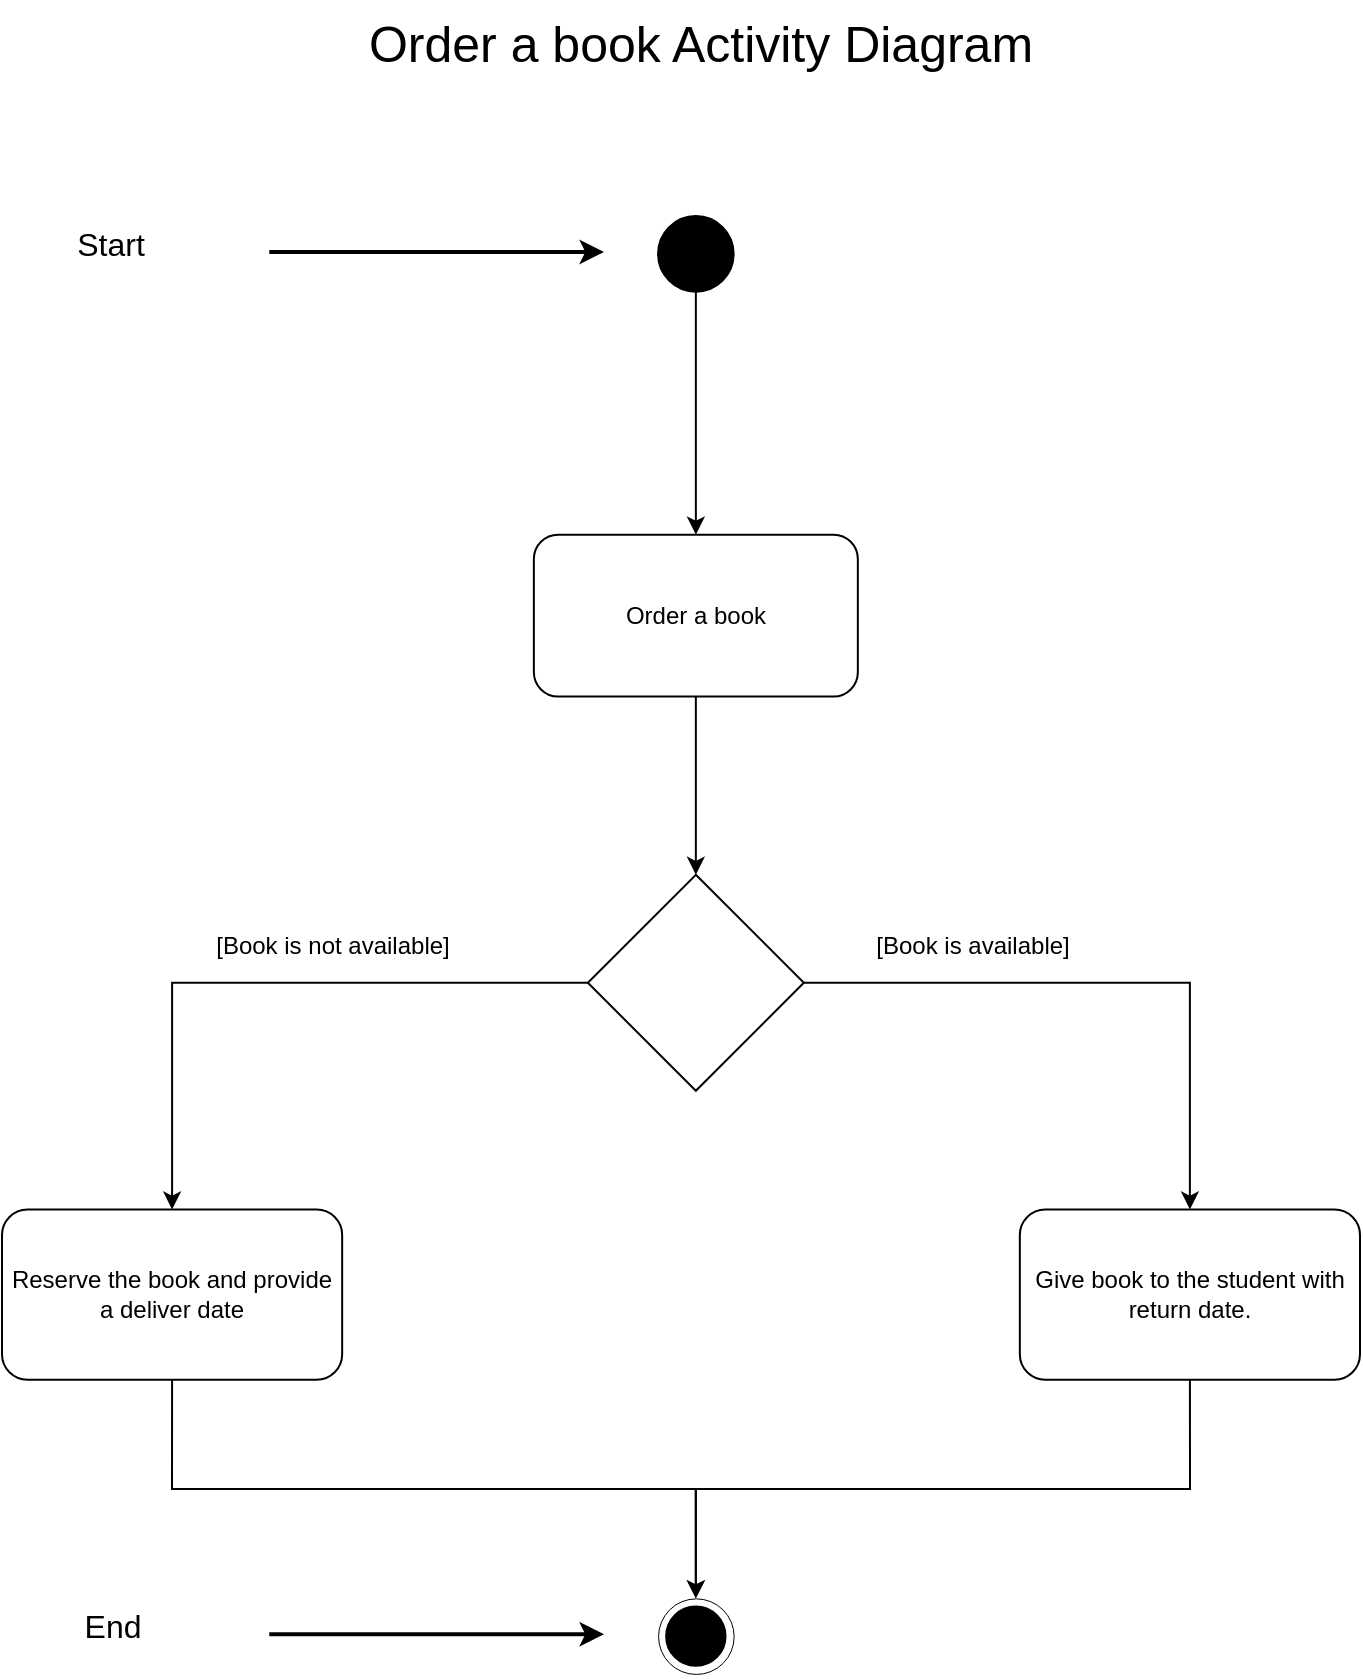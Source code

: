<mxfile version="24.0.4" type="device">
  <diagram name="Page-1" id="6gi42uWLZMOWODTY8Lcy">
    <mxGraphModel dx="1467" dy="2072" grid="0" gridSize="10" guides="1" tooltips="1" connect="1" arrows="1" fold="1" page="1" pageScale="1" pageWidth="827" pageHeight="1169" math="0" shadow="0">
      <root>
        <mxCell id="0" />
        <mxCell id="1" parent="0" />
        <mxCell id="1AMluKKBBbUW0tL9ClhW-52" value="Order a book Activity Diagram" style="text;html=1;align=center;verticalAlign=middle;resizable=0;points=[];autosize=1;strokeColor=none;fillColor=none;fontSize=25;" vertex="1" parent="1">
          <mxGeometry x="243" y="-994" width="350" height="42" as="geometry" />
        </mxCell>
        <mxCell id="1AMluKKBBbUW0tL9ClhW-53" value="" style="group" vertex="1" connectable="0" parent="1">
          <mxGeometry x="69" y="-888" width="679" height="733" as="geometry" />
        </mxCell>
        <mxCell id="1AMluKKBBbUW0tL9ClhW-17" style="edgeStyle=orthogonalEdgeStyle;rounded=0;orthogonalLoop=1;jettySize=auto;html=1;exitX=0.5;exitY=1;exitDx=0;exitDy=0;entryX=0.5;entryY=0;entryDx=0;entryDy=0;" edge="1" parent="1AMluKKBBbUW0tL9ClhW-53" source="1AMluKKBBbUW0tL9ClhW-11" target="1AMluKKBBbUW0tL9ClhW-16">
          <mxGeometry relative="1" as="geometry" />
        </mxCell>
        <mxCell id="1AMluKKBBbUW0tL9ClhW-11" value="" style="ellipse;whiteSpace=wrap;html=1;aspect=fixed;fillColor=#000000;container=0;" vertex="1" parent="1AMluKKBBbUW0tL9ClhW-53">
          <mxGeometry x="328.026" y="2.025" width="37.797" height="37.797" as="geometry" />
        </mxCell>
        <mxCell id="1AMluKKBBbUW0tL9ClhW-19" value="" style="group" vertex="1" connectable="0" parent="1AMluKKBBbUW0tL9ClhW-53">
          <mxGeometry x="265.93" y="161.314" width="161.988" height="80.994" as="geometry" />
        </mxCell>
        <mxCell id="1AMluKKBBbUW0tL9ClhW-16" value="" style="rounded=1;whiteSpace=wrap;html=1;" vertex="1" parent="1AMluKKBBbUW0tL9ClhW-19">
          <mxGeometry width="161.988" height="80.994" as="geometry" />
        </mxCell>
        <mxCell id="1AMluKKBBbUW0tL9ClhW-18" value="Order a book" style="text;html=1;align=center;verticalAlign=middle;whiteSpace=wrap;rounded=0;" vertex="1" parent="1AMluKKBBbUW0tL9ClhW-19">
          <mxGeometry x="22.948" y="6.75" width="116.091" height="67.495" as="geometry" />
        </mxCell>
        <mxCell id="1AMluKKBBbUW0tL9ClhW-21" value="" style="rhombus;whiteSpace=wrap;html=1;" vertex="1" parent="1AMluKKBBbUW0tL9ClhW-53">
          <mxGeometry x="292.928" y="331.402" width="107.992" height="107.993" as="geometry" />
        </mxCell>
        <mxCell id="1AMluKKBBbUW0tL9ClhW-22" style="edgeStyle=orthogonalEdgeStyle;rounded=0;orthogonalLoop=1;jettySize=auto;html=1;exitX=0.5;exitY=1;exitDx=0;exitDy=0;entryX=0.5;entryY=0;entryDx=0;entryDy=0;" edge="1" parent="1AMluKKBBbUW0tL9ClhW-53" source="1AMluKKBBbUW0tL9ClhW-16" target="1AMluKKBBbUW0tL9ClhW-21">
          <mxGeometry relative="1" as="geometry" />
        </mxCell>
        <mxCell id="1AMluKKBBbUW0tL9ClhW-27" value="[Book is available]" style="text;html=1;align=center;verticalAlign=middle;resizable=0;points=[];autosize=1;strokeColor=none;fillColor=none;" vertex="1" parent="1AMluKKBBbUW0tL9ClhW-53">
          <mxGeometry x="427.918" y="354.351" width="115" height="26" as="geometry" />
        </mxCell>
        <mxCell id="1AMluKKBBbUW0tL9ClhW-28" value="[Book is not available]" style="text;html=1;align=center;verticalAlign=middle;resizable=0;points=[];autosize=1;strokeColor=none;fillColor=none;" vertex="1" parent="1AMluKKBBbUW0tL9ClhW-53">
          <mxGeometry x="97.193" y="354.351" width="135" height="26" as="geometry" />
        </mxCell>
        <mxCell id="1AMluKKBBbUW0tL9ClhW-35" value="" style="group" vertex="1" connectable="0" parent="1AMluKKBBbUW0tL9ClhW-53">
          <mxGeometry x="328.026" y="693.178" width="37.797" height="37.797" as="geometry" />
        </mxCell>
        <mxCell id="1AMluKKBBbUW0tL9ClhW-29" value="" style="ellipse;whiteSpace=wrap;html=1;aspect=fixed;fillColor=none;container=0;strokeWidth=0.5;" vertex="1" parent="1AMluKKBBbUW0tL9ClhW-35">
          <mxGeometry width="37.797" height="37.797" as="geometry" />
        </mxCell>
        <mxCell id="1AMluKKBBbUW0tL9ClhW-34" value="" style="ellipse;whiteSpace=wrap;html=1;aspect=fixed;fillColor=#000000;container=0;" vertex="1" parent="1AMluKKBBbUW0tL9ClhW-35">
          <mxGeometry x="4.05" y="4.05" width="29.698" height="29.698" as="geometry" />
        </mxCell>
        <mxCell id="1AMluKKBBbUW0tL9ClhW-40" value="" style="edgeStyle=orthogonalEdgeStyle;rounded=0;orthogonalLoop=1;jettySize=auto;html=1;exitX=0;exitY=0.5;exitDx=0;exitDy=0;" edge="1" parent="1AMluKKBBbUW0tL9ClhW-53" source="1AMluKKBBbUW0tL9ClhW-21" target="1AMluKKBBbUW0tL9ClhW-39">
          <mxGeometry relative="1" as="geometry">
            <mxPoint x="82.348" y="501.072" as="targetPoint" />
            <mxPoint x="292.928" y="385.399" as="sourcePoint" />
          </mxGeometry>
        </mxCell>
        <mxCell id="1AMluKKBBbUW0tL9ClhW-45" style="edgeStyle=orthogonalEdgeStyle;rounded=0;orthogonalLoop=1;jettySize=auto;html=1;exitX=0.5;exitY=1;exitDx=0;exitDy=0;entryX=0.5;entryY=0;entryDx=0;entryDy=0;" edge="1" parent="1AMluKKBBbUW0tL9ClhW-53" source="1AMluKKBBbUW0tL9ClhW-39" target="1AMluKKBBbUW0tL9ClhW-29">
          <mxGeometry relative="1" as="geometry" />
        </mxCell>
        <mxCell id="1AMluKKBBbUW0tL9ClhW-39" value="Reserve the book and provide a deliver date" style="rounded=1;whiteSpace=wrap;html=1;" vertex="1" parent="1AMluKKBBbUW0tL9ClhW-53">
          <mxGeometry y="498.791" width="170.087" height="85.044" as="geometry" />
        </mxCell>
        <mxCell id="1AMluKKBBbUW0tL9ClhW-43" value="" style="edgeStyle=orthogonalEdgeStyle;rounded=0;orthogonalLoop=1;jettySize=auto;html=1;exitX=1;exitY=0.5;exitDx=0;exitDy=0;" edge="1" parent="1AMluKKBBbUW0tL9ClhW-53" source="1AMluKKBBbUW0tL9ClhW-21" target="1AMluKKBBbUW0tL9ClhW-41">
          <mxGeometry relative="1" as="geometry">
            <mxPoint x="603.406" y="498.791" as="targetPoint" />
            <mxPoint x="400.92" y="385.399" as="sourcePoint" />
          </mxGeometry>
        </mxCell>
        <mxCell id="1AMluKKBBbUW0tL9ClhW-44" style="edgeStyle=orthogonalEdgeStyle;rounded=0;orthogonalLoop=1;jettySize=auto;html=1;exitX=0.5;exitY=1;exitDx=0;exitDy=0;entryX=0.5;entryY=0;entryDx=0;entryDy=0;" edge="1" parent="1AMluKKBBbUW0tL9ClhW-53" source="1AMluKKBBbUW0tL9ClhW-41" target="1AMluKKBBbUW0tL9ClhW-29">
          <mxGeometry relative="1" as="geometry" />
        </mxCell>
        <mxCell id="1AMluKKBBbUW0tL9ClhW-41" value="Give book to the student with return date." style="rounded=1;whiteSpace=wrap;html=1;" vertex="1" parent="1AMluKKBBbUW0tL9ClhW-53">
          <mxGeometry x="508.913" y="498.791" width="170.087" height="85.044" as="geometry" />
        </mxCell>
        <mxCell id="1AMluKKBBbUW0tL9ClhW-46" value="" style="group" vertex="1" connectable="0" parent="1AMluKKBBbUW0tL9ClhW-53">
          <mxGeometry x="28.348" width="272.68" height="41.847" as="geometry" />
        </mxCell>
        <mxCell id="1AMluKKBBbUW0tL9ClhW-13" value="" style="endArrow=classic;html=1;rounded=0;jumpSize=20;strokeWidth=2;" edge="1" parent="1AMluKKBBbUW0tL9ClhW-46">
          <mxGeometry width="50" height="50" relative="1" as="geometry">
            <mxPoint x="105.292" y="19.965" as="sourcePoint" />
            <mxPoint x="272.68" y="19.965" as="targetPoint" />
          </mxGeometry>
        </mxCell>
        <mxCell id="1AMluKKBBbUW0tL9ClhW-14" value="Start" style="text;html=1;align=center;verticalAlign=middle;resizable=0;points=[];autosize=1;strokeColor=none;fillColor=none;container=0;fontSize=16;" vertex="1" parent="1AMluKKBBbUW0tL9ClhW-46">
          <mxGeometry width="52" height="31" as="geometry" />
        </mxCell>
        <mxCell id="1AMluKKBBbUW0tL9ClhW-50" value="" style="group" vertex="1" connectable="0" parent="1AMluKKBBbUW0tL9ClhW-53">
          <mxGeometry x="32.398" y="691.153" width="268.63" height="41.847" as="geometry" />
        </mxCell>
        <mxCell id="1AMluKKBBbUW0tL9ClhW-48" value="" style="endArrow=classic;html=1;rounded=0;jumpSize=20;strokeWidth=2;" edge="1" parent="1AMluKKBBbUW0tL9ClhW-50">
          <mxGeometry width="50" height="50" relative="1" as="geometry">
            <mxPoint x="101.243" y="19.965" as="sourcePoint" />
            <mxPoint x="268.63" y="19.965" as="targetPoint" />
          </mxGeometry>
        </mxCell>
        <mxCell id="1AMluKKBBbUW0tL9ClhW-49" value="End" style="text;html=1;align=center;verticalAlign=middle;resizable=0;points=[];autosize=1;strokeColor=none;fillColor=none;container=0;fontSize=16;" vertex="1" parent="1AMluKKBBbUW0tL9ClhW-50">
          <mxGeometry width="46" height="31" as="geometry" />
        </mxCell>
      </root>
    </mxGraphModel>
  </diagram>
</mxfile>
